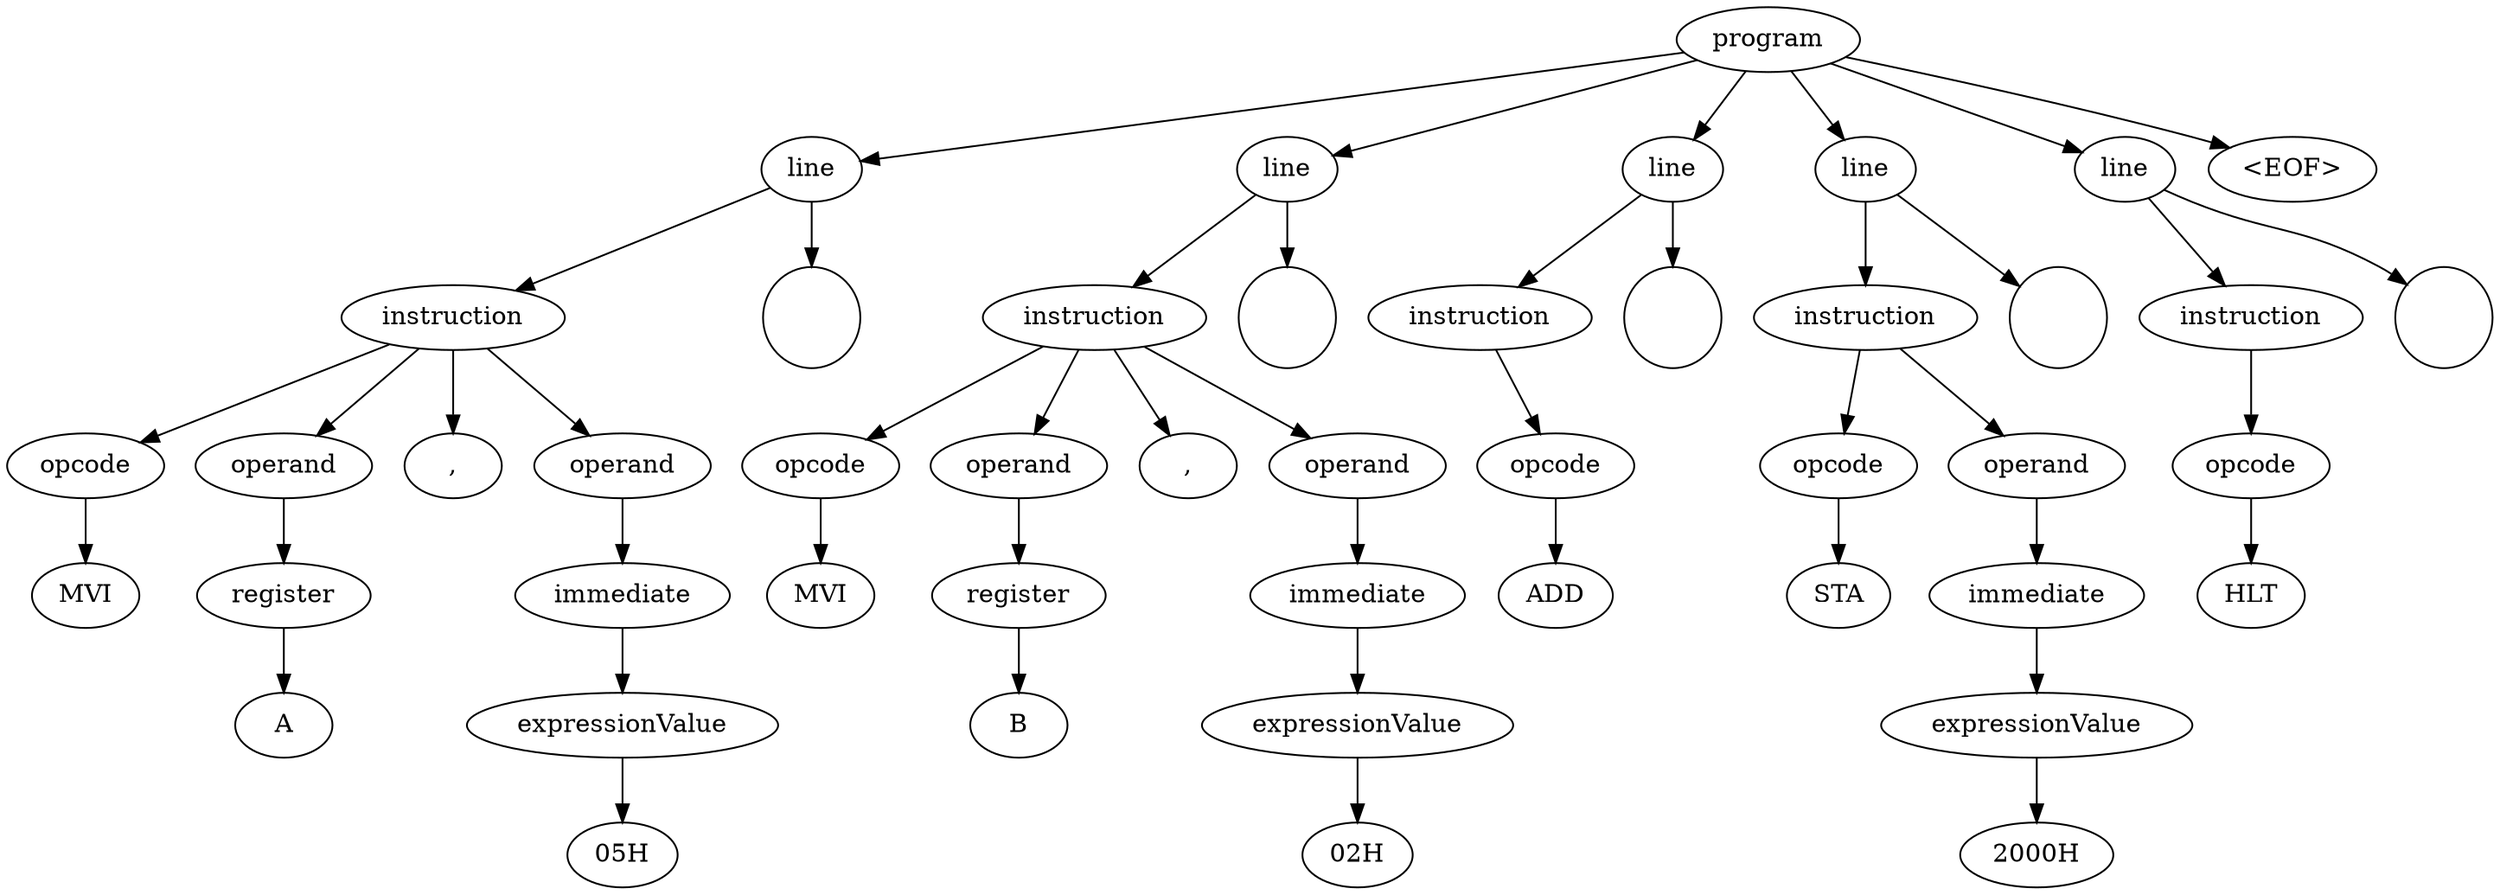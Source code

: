 digraph G {
  node0 [label="program"];
  node1 [label="line"];
  node2 [label="instruction"];
  node3 [label="opcode"];
  node4 [label="MVI"];
  node5 [label="operand"];
  node6 [label="register"];
  node7 [label="A"];
  node8 [label=","];
  node9 [label="operand"];
  node10 [label="immediate"];
  node11 [label="expressionValue"];
  node12 [label="05H"];
  node13 [label="
"];
  node14 [label="line"];
  node15 [label="instruction"];
  node16 [label="opcode"];
  node17 [label="MVI"];
  node18 [label="operand"];
  node19 [label="register"];
  node20 [label="B"];
  node21 [label=","];
  node22 [label="operand"];
  node23 [label="immediate"];
  node24 [label="expressionValue"];
  node25 [label="02H"];
  node26 [label="
"];
  node27 [label="line"];
  node28 [label="instruction"];
  node29 [label="opcode"];
  node30 [label="ADD"];
  node31 [label="
"];
  node32 [label="line"];
  node33 [label="instruction"];
  node34 [label="opcode"];
  node35 [label="STA"];
  node36 [label="operand"];
  node37 [label="immediate"];
  node38 [label="expressionValue"];
  node39 [label="2000H"];
  node40 [label="
"];
  node41 [label="line"];
  node42 [label="instruction"];
  node43 [label="opcode"];
  node44 [label="HLT"];
  node45 [label="
"];
  node46 [label="<EOF>"];
  node3 -> node4;
  node2 -> node3;
  node6 -> node7;
  node5 -> node6;
  node2 -> node5;
  node2 -> node8;
  node11 -> node12;
  node10 -> node11;
  node9 -> node10;
  node2 -> node9;
  node1 -> node2;
  node1 -> node13;
  node0 -> node1;
  node16 -> node17;
  node15 -> node16;
  node19 -> node20;
  node18 -> node19;
  node15 -> node18;
  node15 -> node21;
  node24 -> node25;
  node23 -> node24;
  node22 -> node23;
  node15 -> node22;
  node14 -> node15;
  node14 -> node26;
  node0 -> node14;
  node29 -> node30;
  node28 -> node29;
  node27 -> node28;
  node27 -> node31;
  node0 -> node27;
  node34 -> node35;
  node33 -> node34;
  node38 -> node39;
  node37 -> node38;
  node36 -> node37;
  node33 -> node36;
  node32 -> node33;
  node32 -> node40;
  node0 -> node32;
  node43 -> node44;
  node42 -> node43;
  node41 -> node42;
  node41 -> node45;
  node0 -> node41;
  node0 -> node46;
}
